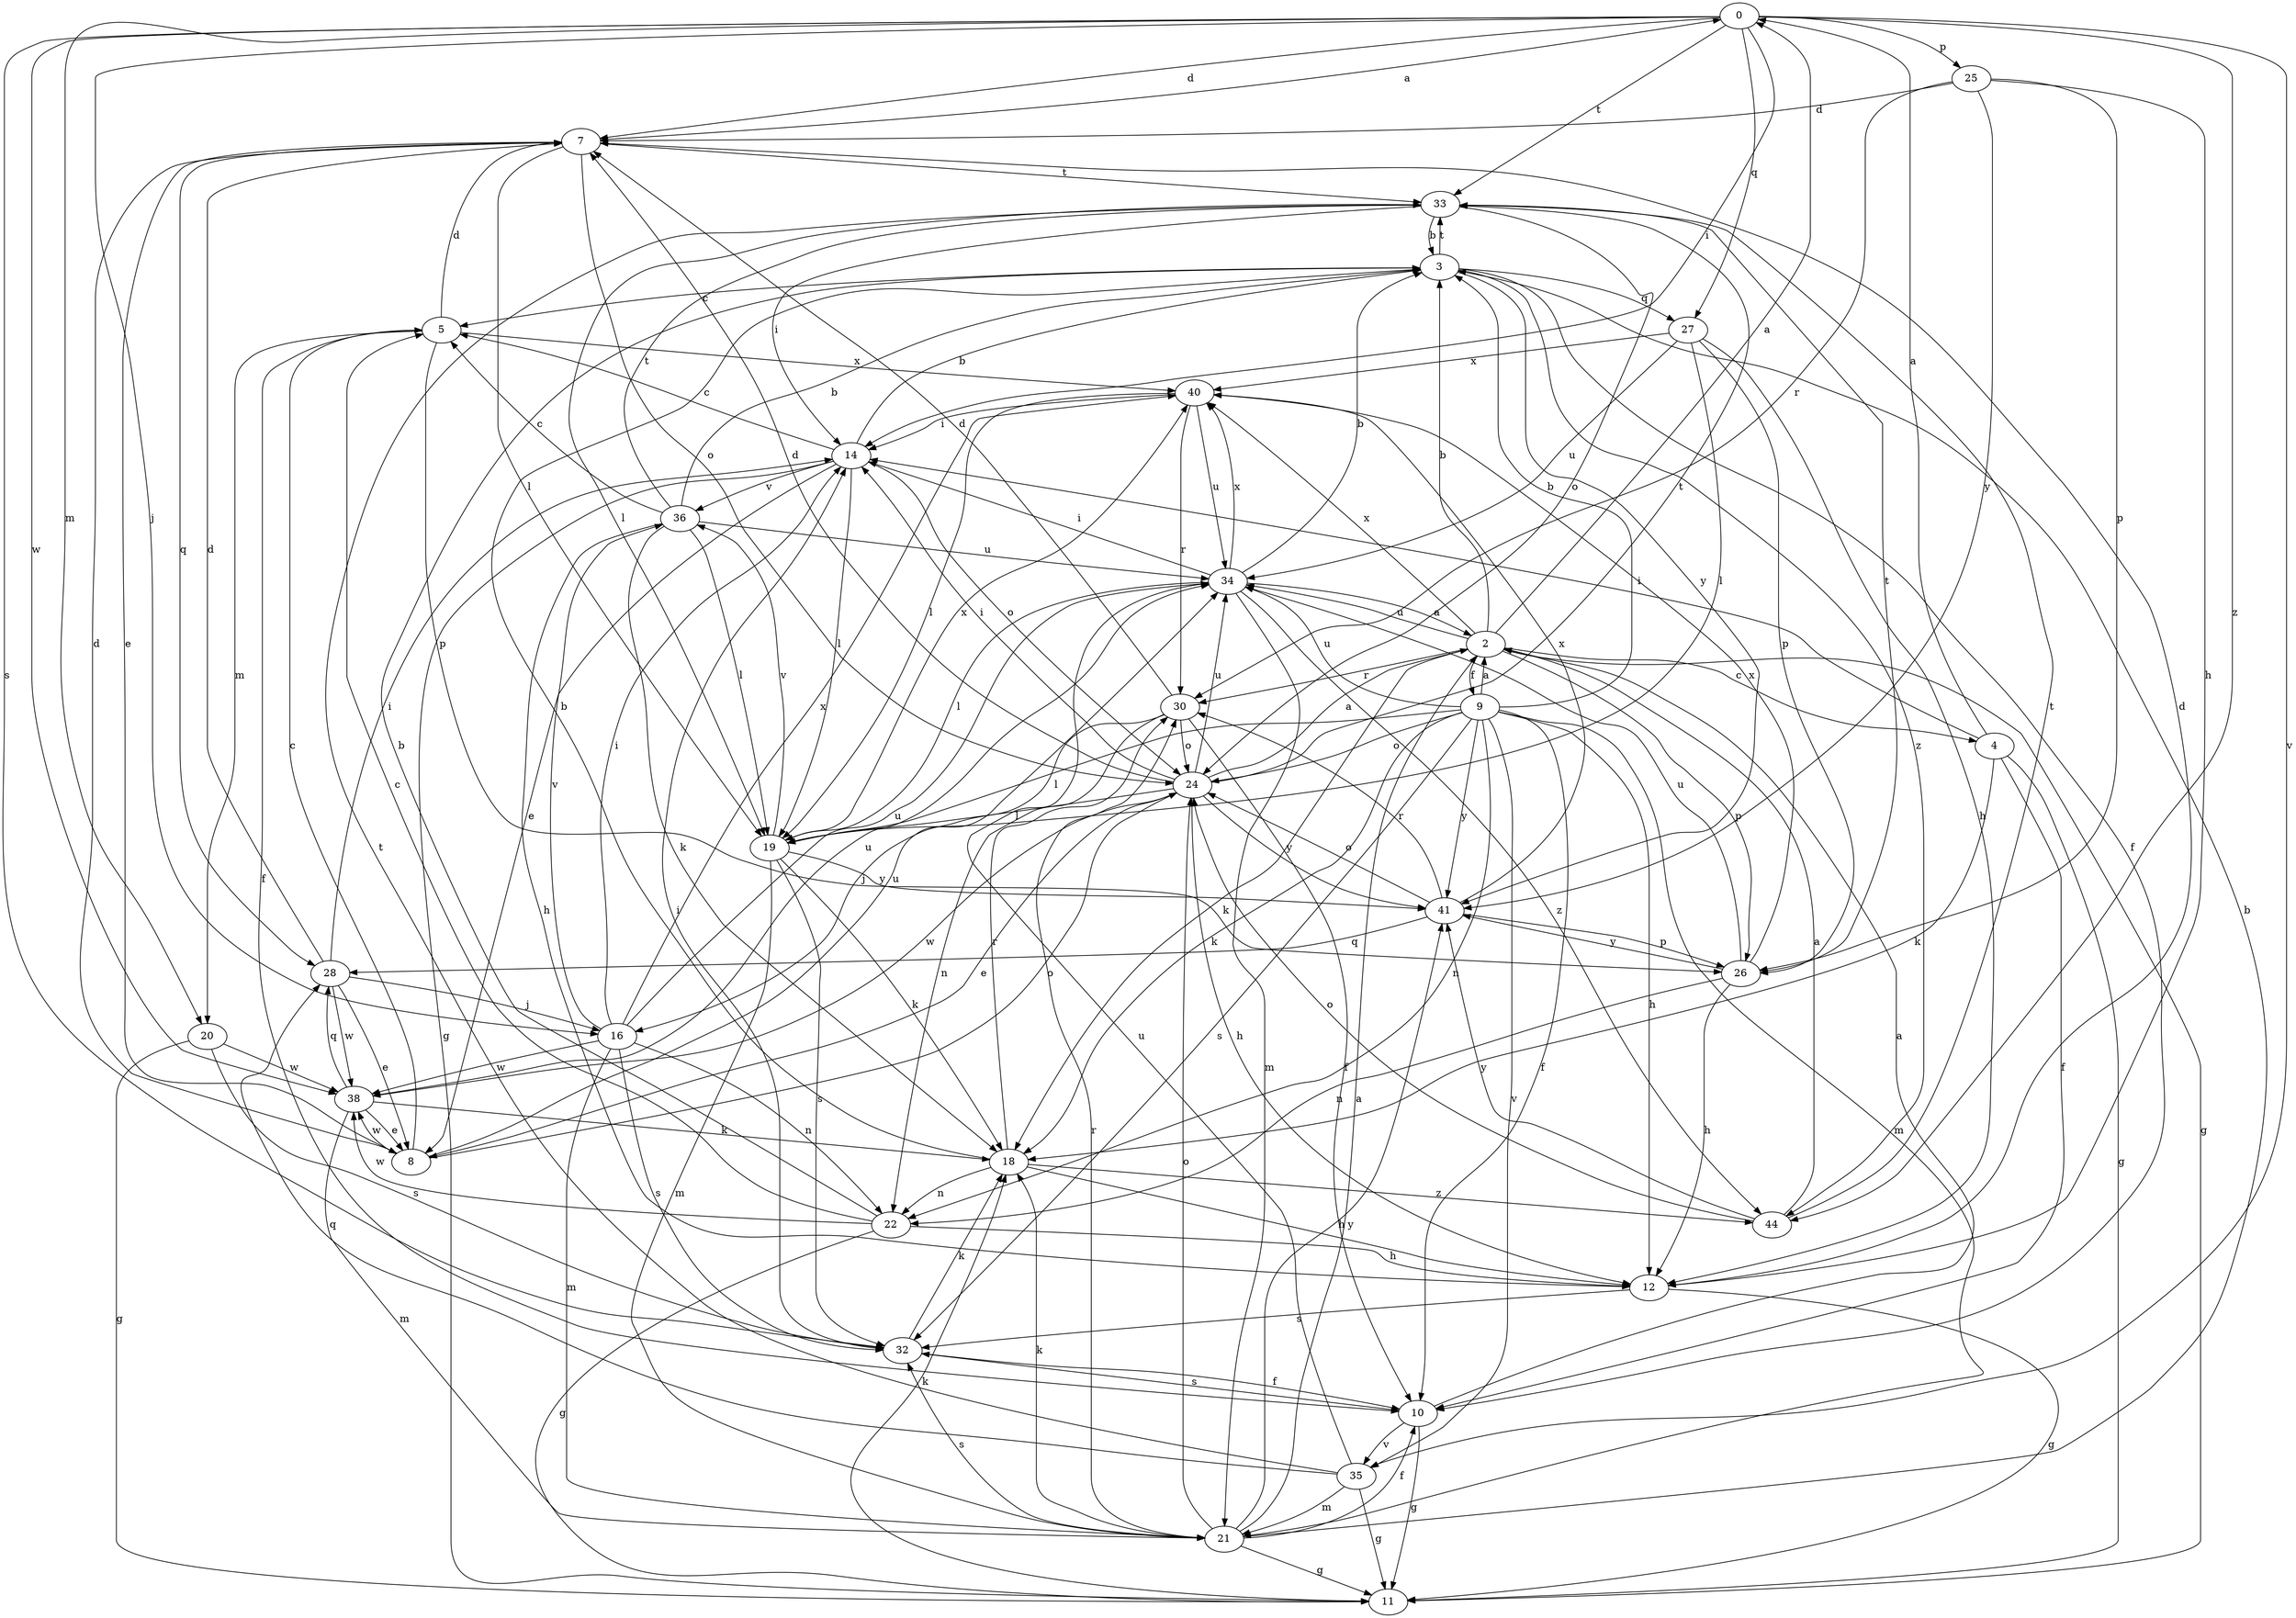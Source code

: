 strict digraph  {
0;
2;
3;
4;
5;
7;
8;
9;
10;
11;
12;
14;
16;
18;
19;
20;
21;
22;
24;
25;
26;
27;
28;
30;
32;
33;
34;
35;
36;
38;
40;
41;
44;
0 -> 7  [label=d];
0 -> 14  [label=i];
0 -> 16  [label=j];
0 -> 20  [label=m];
0 -> 25  [label=p];
0 -> 27  [label=q];
0 -> 32  [label=s];
0 -> 33  [label=t];
0 -> 35  [label=v];
0 -> 38  [label=w];
0 -> 44  [label=z];
2 -> 0  [label=a];
2 -> 3  [label=b];
2 -> 4  [label=c];
2 -> 9  [label=f];
2 -> 11  [label=g];
2 -> 18  [label=k];
2 -> 26  [label=p];
2 -> 30  [label=r];
2 -> 34  [label=u];
2 -> 40  [label=x];
3 -> 5  [label=c];
3 -> 10  [label=f];
3 -> 27  [label=q];
3 -> 33  [label=t];
3 -> 41  [label=y];
3 -> 44  [label=z];
4 -> 0  [label=a];
4 -> 10  [label=f];
4 -> 11  [label=g];
4 -> 14  [label=i];
4 -> 18  [label=k];
5 -> 7  [label=d];
5 -> 10  [label=f];
5 -> 20  [label=m];
5 -> 26  [label=p];
5 -> 40  [label=x];
7 -> 0  [label=a];
7 -> 8  [label=e];
7 -> 19  [label=l];
7 -> 24  [label=o];
7 -> 28  [label=q];
7 -> 33  [label=t];
8 -> 5  [label=c];
8 -> 7  [label=d];
8 -> 24  [label=o];
8 -> 34  [label=u];
8 -> 38  [label=w];
9 -> 2  [label=a];
9 -> 3  [label=b];
9 -> 10  [label=f];
9 -> 12  [label=h];
9 -> 18  [label=k];
9 -> 19  [label=l];
9 -> 21  [label=m];
9 -> 22  [label=n];
9 -> 24  [label=o];
9 -> 32  [label=s];
9 -> 34  [label=u];
9 -> 35  [label=v];
9 -> 41  [label=y];
10 -> 2  [label=a];
10 -> 11  [label=g];
10 -> 32  [label=s];
10 -> 35  [label=v];
11 -> 18  [label=k];
12 -> 7  [label=d];
12 -> 11  [label=g];
12 -> 32  [label=s];
14 -> 3  [label=b];
14 -> 5  [label=c];
14 -> 8  [label=e];
14 -> 11  [label=g];
14 -> 19  [label=l];
14 -> 24  [label=o];
14 -> 36  [label=v];
16 -> 14  [label=i];
16 -> 21  [label=m];
16 -> 22  [label=n];
16 -> 32  [label=s];
16 -> 34  [label=u];
16 -> 36  [label=v];
16 -> 38  [label=w];
16 -> 40  [label=x];
18 -> 3  [label=b];
18 -> 12  [label=h];
18 -> 22  [label=n];
18 -> 30  [label=r];
18 -> 44  [label=z];
19 -> 18  [label=k];
19 -> 21  [label=m];
19 -> 32  [label=s];
19 -> 36  [label=v];
19 -> 40  [label=x];
19 -> 41  [label=y];
20 -> 11  [label=g];
20 -> 32  [label=s];
20 -> 38  [label=w];
21 -> 2  [label=a];
21 -> 3  [label=b];
21 -> 10  [label=f];
21 -> 11  [label=g];
21 -> 18  [label=k];
21 -> 24  [label=o];
21 -> 30  [label=r];
21 -> 32  [label=s];
21 -> 41  [label=y];
22 -> 3  [label=b];
22 -> 5  [label=c];
22 -> 11  [label=g];
22 -> 12  [label=h];
22 -> 38  [label=w];
24 -> 2  [label=a];
24 -> 7  [label=d];
24 -> 8  [label=e];
24 -> 12  [label=h];
24 -> 14  [label=i];
24 -> 19  [label=l];
24 -> 33  [label=t];
24 -> 34  [label=u];
24 -> 38  [label=w];
24 -> 41  [label=y];
25 -> 7  [label=d];
25 -> 12  [label=h];
25 -> 26  [label=p];
25 -> 30  [label=r];
25 -> 41  [label=y];
26 -> 12  [label=h];
26 -> 22  [label=n];
26 -> 33  [label=t];
26 -> 34  [label=u];
26 -> 40  [label=x];
26 -> 41  [label=y];
27 -> 12  [label=h];
27 -> 19  [label=l];
27 -> 26  [label=p];
27 -> 34  [label=u];
27 -> 40  [label=x];
28 -> 7  [label=d];
28 -> 8  [label=e];
28 -> 14  [label=i];
28 -> 16  [label=j];
28 -> 38  [label=w];
30 -> 7  [label=d];
30 -> 10  [label=f];
30 -> 16  [label=j];
30 -> 22  [label=n];
30 -> 24  [label=o];
32 -> 10  [label=f];
32 -> 14  [label=i];
32 -> 18  [label=k];
33 -> 3  [label=b];
33 -> 14  [label=i];
33 -> 19  [label=l];
33 -> 24  [label=o];
34 -> 2  [label=a];
34 -> 3  [label=b];
34 -> 14  [label=i];
34 -> 19  [label=l];
34 -> 21  [label=m];
34 -> 40  [label=x];
34 -> 44  [label=z];
35 -> 11  [label=g];
35 -> 21  [label=m];
35 -> 28  [label=q];
35 -> 33  [label=t];
35 -> 34  [label=u];
36 -> 3  [label=b];
36 -> 5  [label=c];
36 -> 12  [label=h];
36 -> 18  [label=k];
36 -> 19  [label=l];
36 -> 33  [label=t];
36 -> 34  [label=u];
38 -> 8  [label=e];
38 -> 18  [label=k];
38 -> 21  [label=m];
38 -> 28  [label=q];
38 -> 34  [label=u];
40 -> 14  [label=i];
40 -> 19  [label=l];
40 -> 30  [label=r];
40 -> 34  [label=u];
41 -> 24  [label=o];
41 -> 26  [label=p];
41 -> 28  [label=q];
41 -> 30  [label=r];
41 -> 40  [label=x];
44 -> 2  [label=a];
44 -> 24  [label=o];
44 -> 33  [label=t];
44 -> 41  [label=y];
}
